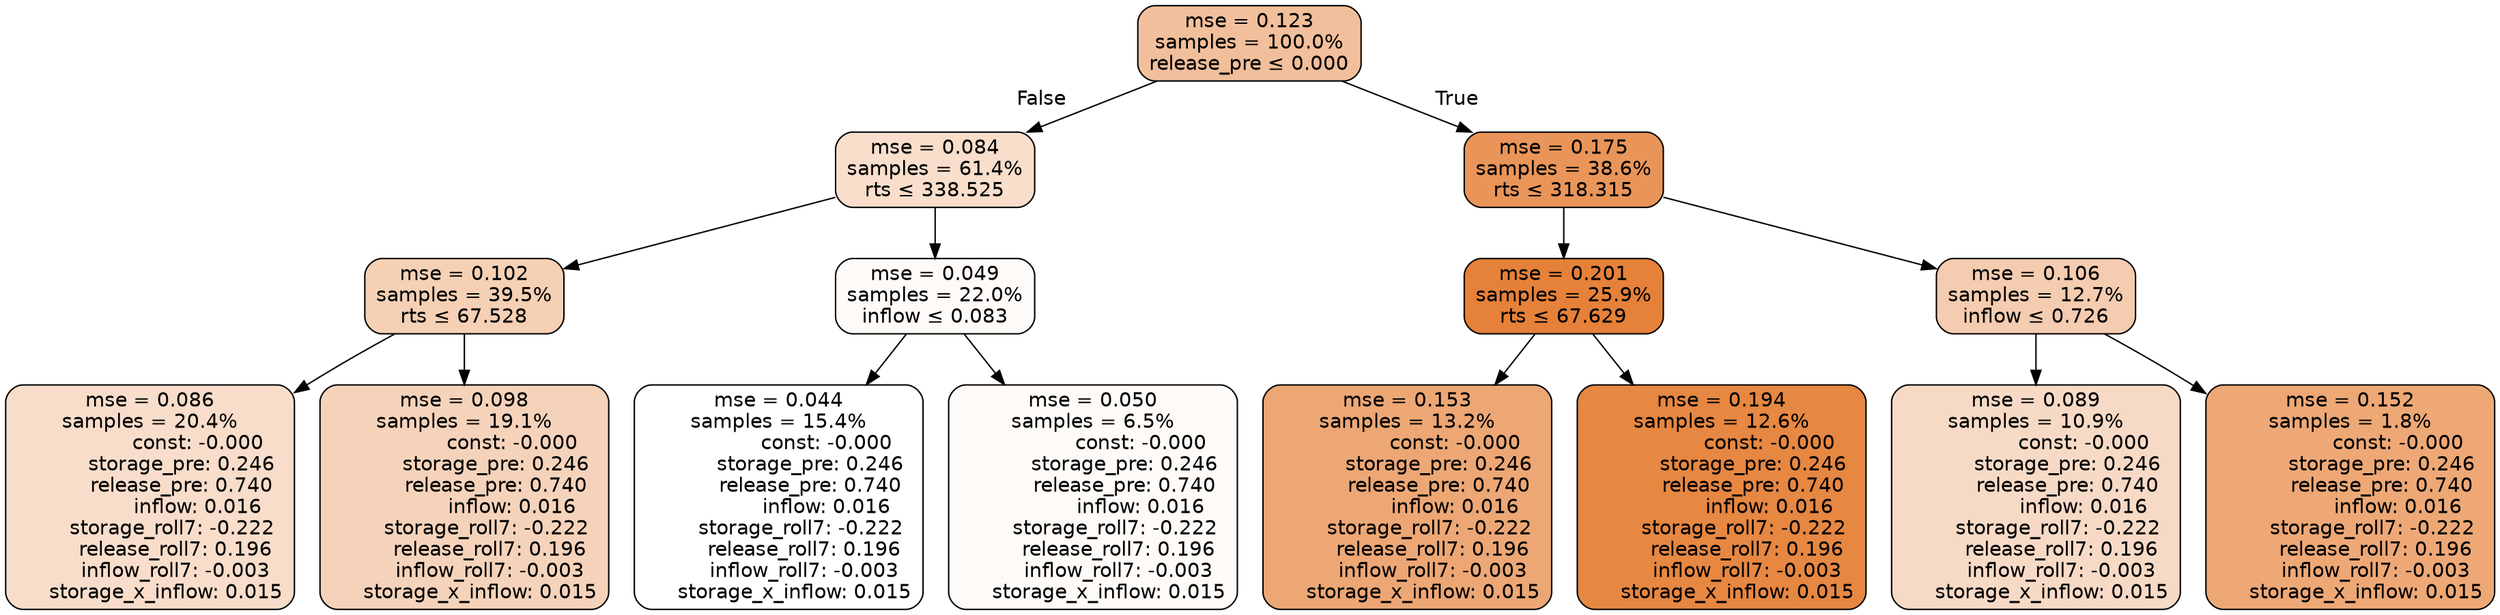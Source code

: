 digraph tree {
node [shape=rectangle, style="filled, rounded", color="black", fontname=helvetica] ;
edge [fontname=helvetica] ;
	"0" [label="mse = 0.123
samples = 100.0%
release_pre &le; 0.000", fillcolor="#f1bf9b"]
	"1" [label="mse = 0.084
samples = 61.4%
rts &le; 338.525", fillcolor="#f8decb"]
	"2" [label="mse = 0.102
samples = 39.5%
rts &le; 67.528", fillcolor="#f5d0b5"]
	"3" [label="mse = 0.086
samples = 20.4%
               const: -0.000
          storage_pre: 0.246
          release_pre: 0.740
               inflow: 0.016
       storage_roll7: -0.222
        release_roll7: 0.196
        inflow_roll7: -0.003
     storage_x_inflow: 0.015", fillcolor="#f8ddca"]
	"4" [label="mse = 0.098
samples = 19.1%
               const: -0.000
          storage_pre: 0.246
          release_pre: 0.740
               inflow: 0.016
       storage_roll7: -0.222
        release_roll7: 0.196
        inflow_roll7: -0.003
     storage_x_inflow: 0.015", fillcolor="#f5d3ba"]
	"5" [label="mse = 0.049
samples = 22.0%
inflow &le; 0.083", fillcolor="#fefaf8"]
	"6" [label="mse = 0.044
samples = 15.4%
               const: -0.000
          storage_pre: 0.246
          release_pre: 0.740
               inflow: 0.016
       storage_roll7: -0.222
        release_roll7: 0.196
        inflow_roll7: -0.003
     storage_x_inflow: 0.015", fillcolor="#ffffff"]
	"7" [label="mse = 0.050
samples = 6.5%
               const: -0.000
          storage_pre: 0.246
          release_pre: 0.740
               inflow: 0.016
       storage_roll7: -0.222
        release_roll7: 0.196
        inflow_roll7: -0.003
     storage_x_inflow: 0.015", fillcolor="#fdfaf7"]
	"8" [label="mse = 0.175
samples = 38.6%
rts &le; 318.315", fillcolor="#e99559"]
	"9" [label="mse = 0.201
samples = 25.9%
rts &le; 67.629", fillcolor="#e58139"]
	"10" [label="mse = 0.153
samples = 13.2%
               const: -0.000
          storage_pre: 0.246
          release_pre: 0.740
               inflow: 0.016
       storage_roll7: -0.222
        release_roll7: 0.196
        inflow_roll7: -0.003
     storage_x_inflow: 0.015", fillcolor="#eca775"]
	"11" [label="mse = 0.194
samples = 12.6%
               const: -0.000
          storage_pre: 0.246
          release_pre: 0.740
               inflow: 0.016
       storage_roll7: -0.222
        release_roll7: 0.196
        inflow_roll7: -0.003
     storage_x_inflow: 0.015", fillcolor="#e68742"]
	"12" [label="mse = 0.106
samples = 12.7%
inflow &le; 0.726", fillcolor="#f4ccb0"]
	"13" [label="mse = 0.089
samples = 10.9%
               const: -0.000
          storage_pre: 0.246
          release_pre: 0.740
               inflow: 0.016
       storage_roll7: -0.222
        release_roll7: 0.196
        inflow_roll7: -0.003
     storage_x_inflow: 0.015", fillcolor="#f7dac6"]
	"14" [label="mse = 0.152
samples = 1.8%
               const: -0.000
          storage_pre: 0.246
          release_pre: 0.740
               inflow: 0.016
       storage_roll7: -0.222
        release_roll7: 0.196
        inflow_roll7: -0.003
     storage_x_inflow: 0.015", fillcolor="#eda876"]

	"0" -> "1" [labeldistance=2.5, labelangle=45, headlabel="False"]
	"1" -> "2"
	"2" -> "3"
	"2" -> "4"
	"1" -> "5"
	"5" -> "6"
	"5" -> "7"
	"0" -> "8" [labeldistance=2.5, labelangle=-45, headlabel="True"]
	"8" -> "9"
	"9" -> "10"
	"9" -> "11"
	"8" -> "12"
	"12" -> "13"
	"12" -> "14"
}